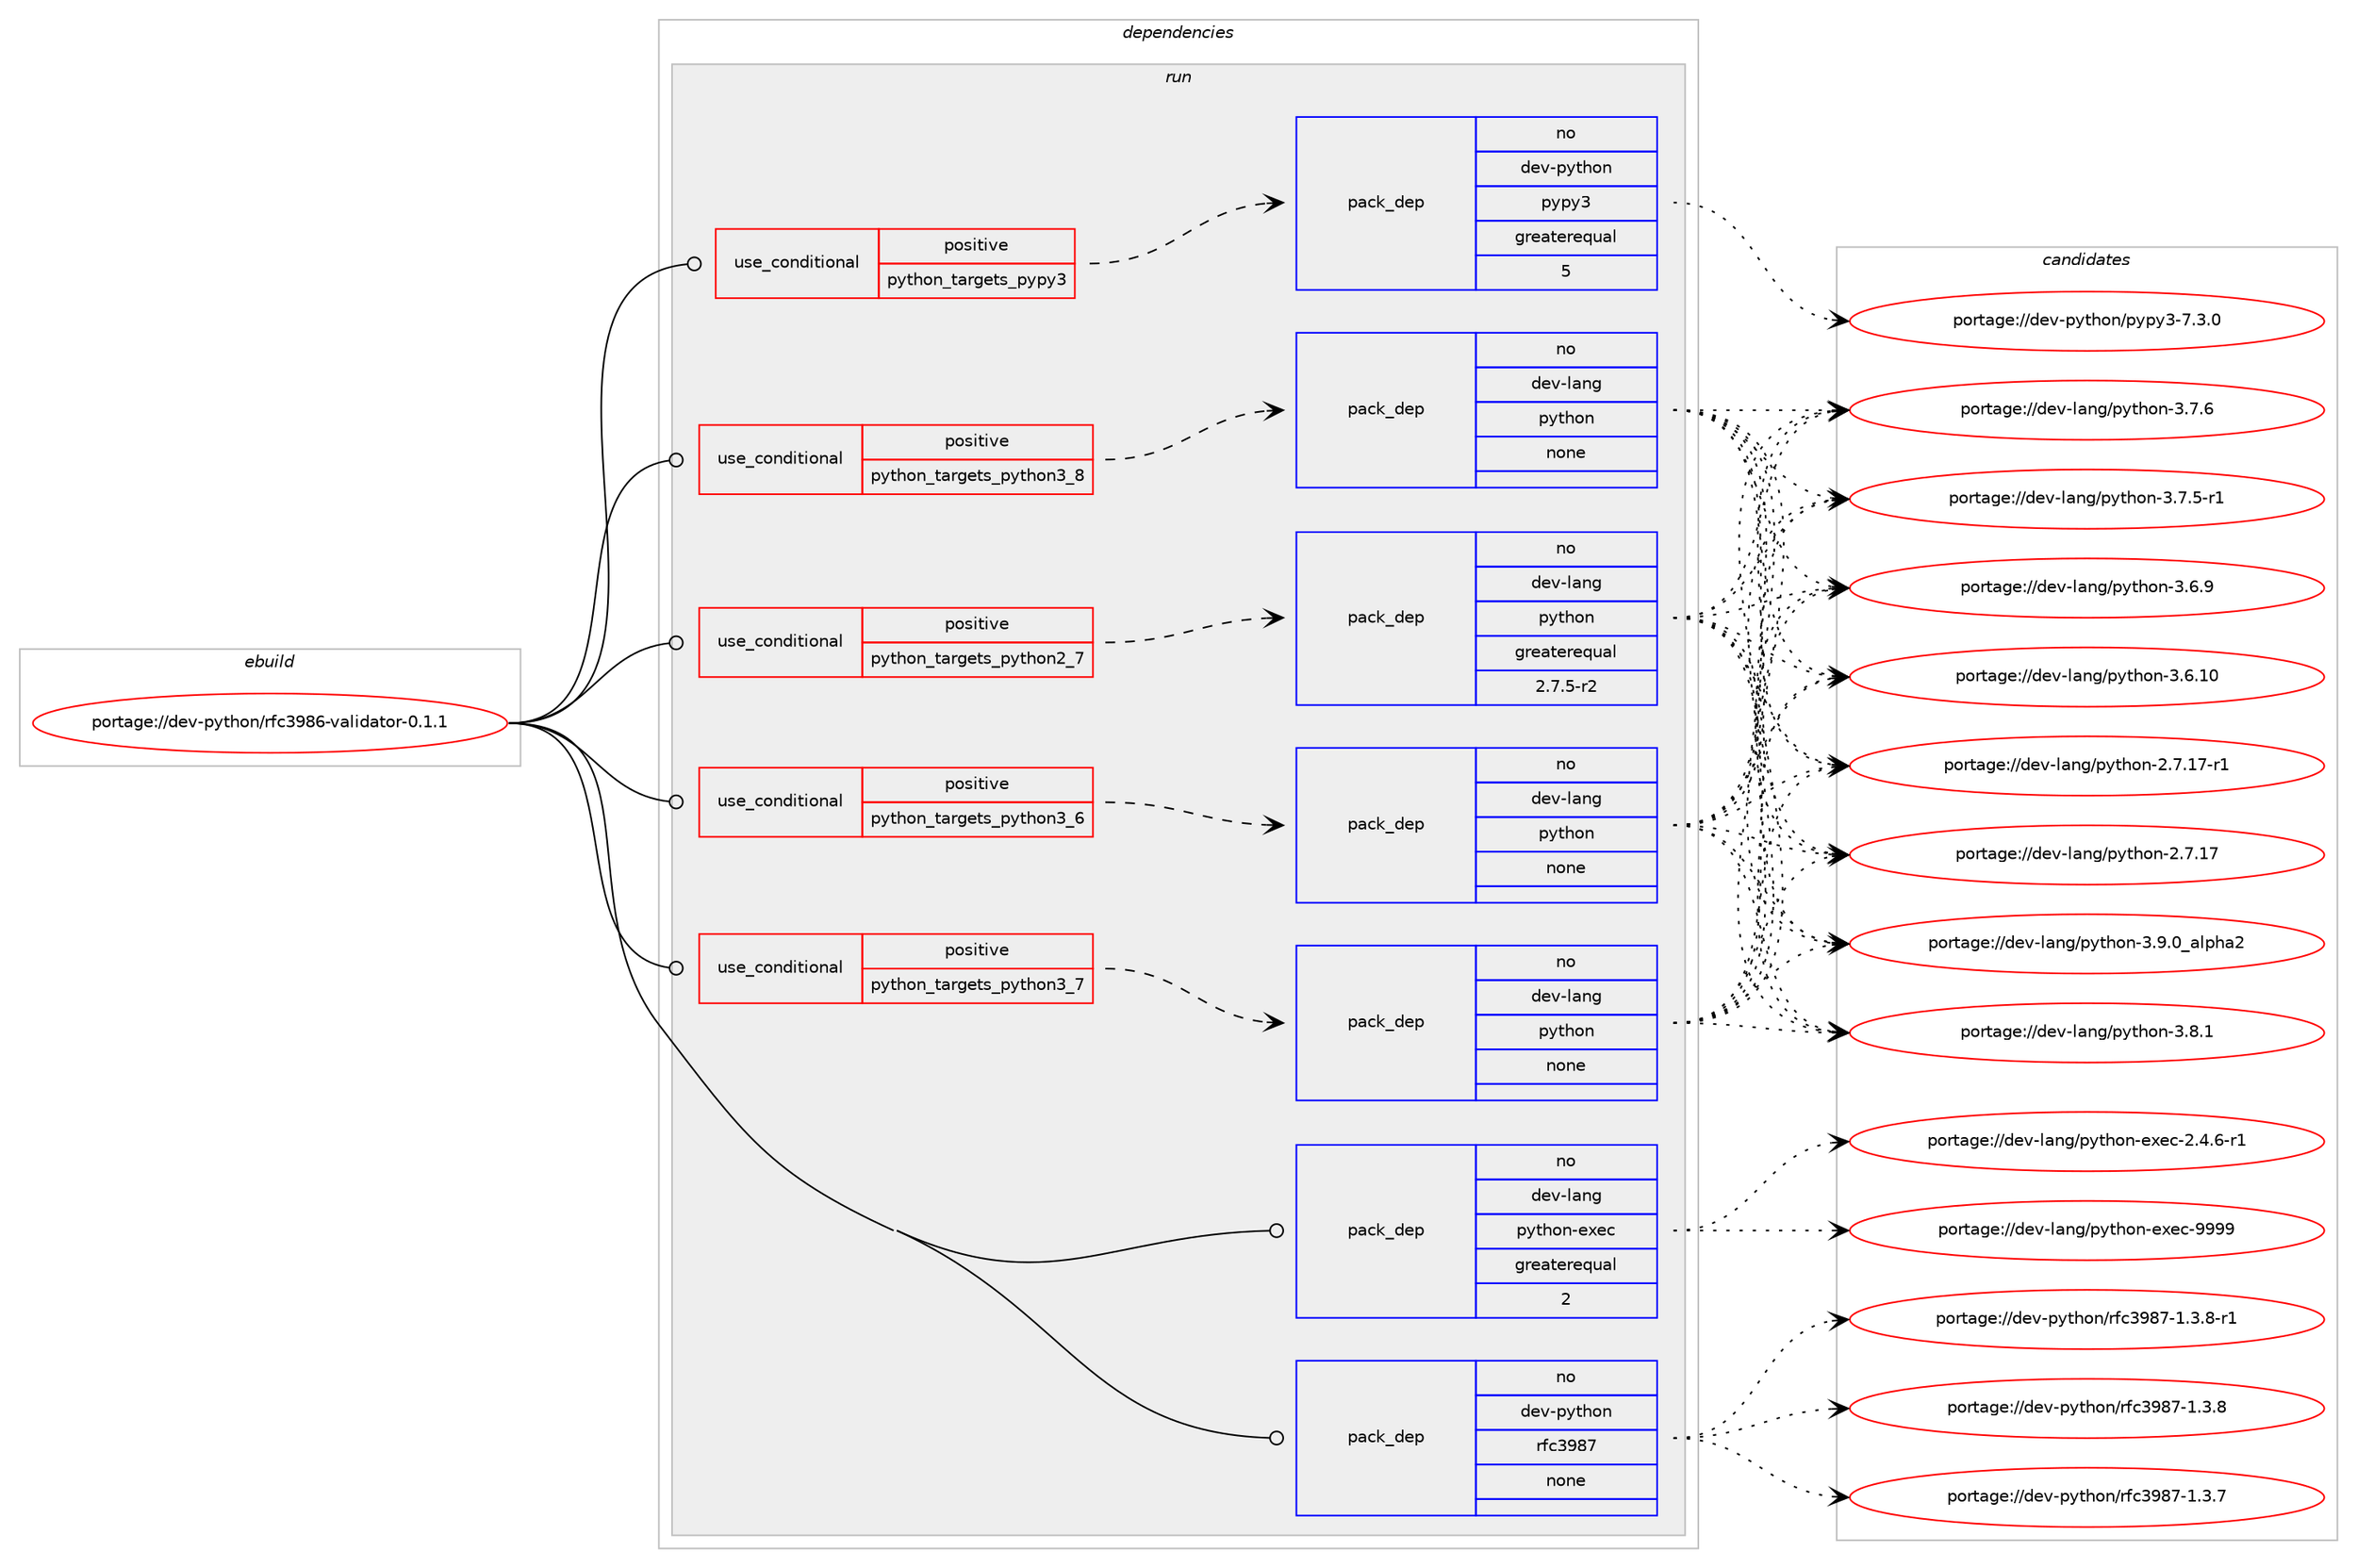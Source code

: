 digraph prolog {

# *************
# Graph options
# *************

newrank=true;
concentrate=true;
compound=true;
graph [rankdir=LR,fontname=Helvetica,fontsize=10,ranksep=1.5];#, ranksep=2.5, nodesep=0.2];
edge  [arrowhead=vee];
node  [fontname=Helvetica,fontsize=10];

# **********
# The ebuild
# **********

subgraph cluster_leftcol {
color=gray;
label=<<i>ebuild</i>>;
id [label="portage://dev-python/rfc3986-validator-0.1.1", color=red, width=4, href="../dev-python/rfc3986-validator-0.1.1.svg"];
}

# ****************
# The dependencies
# ****************

subgraph cluster_midcol {
color=gray;
label=<<i>dependencies</i>>;
subgraph cluster_compile {
fillcolor="#eeeeee";
style=filled;
label=<<i>compile</i>>;
}
subgraph cluster_compileandrun {
fillcolor="#eeeeee";
style=filled;
label=<<i>compile and run</i>>;
}
subgraph cluster_run {
fillcolor="#eeeeee";
style=filled;
label=<<i>run</i>>;
subgraph cond106590 {
dependency427741 [label=<<TABLE BORDER="0" CELLBORDER="1" CELLSPACING="0" CELLPADDING="4"><TR><TD ROWSPAN="3" CELLPADDING="10">use_conditional</TD></TR><TR><TD>positive</TD></TR><TR><TD>python_targets_pypy3</TD></TR></TABLE>>, shape=none, color=red];
subgraph pack316253 {
dependency427742 [label=<<TABLE BORDER="0" CELLBORDER="1" CELLSPACING="0" CELLPADDING="4" WIDTH="220"><TR><TD ROWSPAN="6" CELLPADDING="30">pack_dep</TD></TR><TR><TD WIDTH="110">no</TD></TR><TR><TD>dev-python</TD></TR><TR><TD>pypy3</TD></TR><TR><TD>greaterequal</TD></TR><TR><TD>5</TD></TR></TABLE>>, shape=none, color=blue];
}
dependency427741:e -> dependency427742:w [weight=20,style="dashed",arrowhead="vee"];
}
id:e -> dependency427741:w [weight=20,style="solid",arrowhead="odot"];
subgraph cond106591 {
dependency427743 [label=<<TABLE BORDER="0" CELLBORDER="1" CELLSPACING="0" CELLPADDING="4"><TR><TD ROWSPAN="3" CELLPADDING="10">use_conditional</TD></TR><TR><TD>positive</TD></TR><TR><TD>python_targets_python2_7</TD></TR></TABLE>>, shape=none, color=red];
subgraph pack316254 {
dependency427744 [label=<<TABLE BORDER="0" CELLBORDER="1" CELLSPACING="0" CELLPADDING="4" WIDTH="220"><TR><TD ROWSPAN="6" CELLPADDING="30">pack_dep</TD></TR><TR><TD WIDTH="110">no</TD></TR><TR><TD>dev-lang</TD></TR><TR><TD>python</TD></TR><TR><TD>greaterequal</TD></TR><TR><TD>2.7.5-r2</TD></TR></TABLE>>, shape=none, color=blue];
}
dependency427743:e -> dependency427744:w [weight=20,style="dashed",arrowhead="vee"];
}
id:e -> dependency427743:w [weight=20,style="solid",arrowhead="odot"];
subgraph cond106592 {
dependency427745 [label=<<TABLE BORDER="0" CELLBORDER="1" CELLSPACING="0" CELLPADDING="4"><TR><TD ROWSPAN="3" CELLPADDING="10">use_conditional</TD></TR><TR><TD>positive</TD></TR><TR><TD>python_targets_python3_6</TD></TR></TABLE>>, shape=none, color=red];
subgraph pack316255 {
dependency427746 [label=<<TABLE BORDER="0" CELLBORDER="1" CELLSPACING="0" CELLPADDING="4" WIDTH="220"><TR><TD ROWSPAN="6" CELLPADDING="30">pack_dep</TD></TR><TR><TD WIDTH="110">no</TD></TR><TR><TD>dev-lang</TD></TR><TR><TD>python</TD></TR><TR><TD>none</TD></TR><TR><TD></TD></TR></TABLE>>, shape=none, color=blue];
}
dependency427745:e -> dependency427746:w [weight=20,style="dashed",arrowhead="vee"];
}
id:e -> dependency427745:w [weight=20,style="solid",arrowhead="odot"];
subgraph cond106593 {
dependency427747 [label=<<TABLE BORDER="0" CELLBORDER="1" CELLSPACING="0" CELLPADDING="4"><TR><TD ROWSPAN="3" CELLPADDING="10">use_conditional</TD></TR><TR><TD>positive</TD></TR><TR><TD>python_targets_python3_7</TD></TR></TABLE>>, shape=none, color=red];
subgraph pack316256 {
dependency427748 [label=<<TABLE BORDER="0" CELLBORDER="1" CELLSPACING="0" CELLPADDING="4" WIDTH="220"><TR><TD ROWSPAN="6" CELLPADDING="30">pack_dep</TD></TR><TR><TD WIDTH="110">no</TD></TR><TR><TD>dev-lang</TD></TR><TR><TD>python</TD></TR><TR><TD>none</TD></TR><TR><TD></TD></TR></TABLE>>, shape=none, color=blue];
}
dependency427747:e -> dependency427748:w [weight=20,style="dashed",arrowhead="vee"];
}
id:e -> dependency427747:w [weight=20,style="solid",arrowhead="odot"];
subgraph cond106594 {
dependency427749 [label=<<TABLE BORDER="0" CELLBORDER="1" CELLSPACING="0" CELLPADDING="4"><TR><TD ROWSPAN="3" CELLPADDING="10">use_conditional</TD></TR><TR><TD>positive</TD></TR><TR><TD>python_targets_python3_8</TD></TR></TABLE>>, shape=none, color=red];
subgraph pack316257 {
dependency427750 [label=<<TABLE BORDER="0" CELLBORDER="1" CELLSPACING="0" CELLPADDING="4" WIDTH="220"><TR><TD ROWSPAN="6" CELLPADDING="30">pack_dep</TD></TR><TR><TD WIDTH="110">no</TD></TR><TR><TD>dev-lang</TD></TR><TR><TD>python</TD></TR><TR><TD>none</TD></TR><TR><TD></TD></TR></TABLE>>, shape=none, color=blue];
}
dependency427749:e -> dependency427750:w [weight=20,style="dashed",arrowhead="vee"];
}
id:e -> dependency427749:w [weight=20,style="solid",arrowhead="odot"];
subgraph pack316258 {
dependency427751 [label=<<TABLE BORDER="0" CELLBORDER="1" CELLSPACING="0" CELLPADDING="4" WIDTH="220"><TR><TD ROWSPAN="6" CELLPADDING="30">pack_dep</TD></TR><TR><TD WIDTH="110">no</TD></TR><TR><TD>dev-lang</TD></TR><TR><TD>python-exec</TD></TR><TR><TD>greaterequal</TD></TR><TR><TD>2</TD></TR></TABLE>>, shape=none, color=blue];
}
id:e -> dependency427751:w [weight=20,style="solid",arrowhead="odot"];
subgraph pack316259 {
dependency427752 [label=<<TABLE BORDER="0" CELLBORDER="1" CELLSPACING="0" CELLPADDING="4" WIDTH="220"><TR><TD ROWSPAN="6" CELLPADDING="30">pack_dep</TD></TR><TR><TD WIDTH="110">no</TD></TR><TR><TD>dev-python</TD></TR><TR><TD>rfc3987</TD></TR><TR><TD>none</TD></TR><TR><TD></TD></TR></TABLE>>, shape=none, color=blue];
}
id:e -> dependency427752:w [weight=20,style="solid",arrowhead="odot"];
}
}

# **************
# The candidates
# **************

subgraph cluster_choices {
rank=same;
color=gray;
label=<<i>candidates</i>>;

subgraph choice316253 {
color=black;
nodesep=1;
choice100101118451121211161041111104711212111212151455546514648 [label="portage://dev-python/pypy3-7.3.0", color=red, width=4,href="../dev-python/pypy3-7.3.0.svg"];
dependency427742:e -> choice100101118451121211161041111104711212111212151455546514648:w [style=dotted,weight="100"];
}
subgraph choice316254 {
color=black;
nodesep=1;
choice10010111845108971101034711212111610411111045514657464895971081121049750 [label="portage://dev-lang/python-3.9.0_alpha2", color=red, width=4,href="../dev-lang/python-3.9.0_alpha2.svg"];
choice100101118451089711010347112121116104111110455146564649 [label="portage://dev-lang/python-3.8.1", color=red, width=4,href="../dev-lang/python-3.8.1.svg"];
choice100101118451089711010347112121116104111110455146554654 [label="portage://dev-lang/python-3.7.6", color=red, width=4,href="../dev-lang/python-3.7.6.svg"];
choice1001011184510897110103471121211161041111104551465546534511449 [label="portage://dev-lang/python-3.7.5-r1", color=red, width=4,href="../dev-lang/python-3.7.5-r1.svg"];
choice100101118451089711010347112121116104111110455146544657 [label="portage://dev-lang/python-3.6.9", color=red, width=4,href="../dev-lang/python-3.6.9.svg"];
choice10010111845108971101034711212111610411111045514654464948 [label="portage://dev-lang/python-3.6.10", color=red, width=4,href="../dev-lang/python-3.6.10.svg"];
choice100101118451089711010347112121116104111110455046554649554511449 [label="portage://dev-lang/python-2.7.17-r1", color=red, width=4,href="../dev-lang/python-2.7.17-r1.svg"];
choice10010111845108971101034711212111610411111045504655464955 [label="portage://dev-lang/python-2.7.17", color=red, width=4,href="../dev-lang/python-2.7.17.svg"];
dependency427744:e -> choice10010111845108971101034711212111610411111045514657464895971081121049750:w [style=dotted,weight="100"];
dependency427744:e -> choice100101118451089711010347112121116104111110455146564649:w [style=dotted,weight="100"];
dependency427744:e -> choice100101118451089711010347112121116104111110455146554654:w [style=dotted,weight="100"];
dependency427744:e -> choice1001011184510897110103471121211161041111104551465546534511449:w [style=dotted,weight="100"];
dependency427744:e -> choice100101118451089711010347112121116104111110455146544657:w [style=dotted,weight="100"];
dependency427744:e -> choice10010111845108971101034711212111610411111045514654464948:w [style=dotted,weight="100"];
dependency427744:e -> choice100101118451089711010347112121116104111110455046554649554511449:w [style=dotted,weight="100"];
dependency427744:e -> choice10010111845108971101034711212111610411111045504655464955:w [style=dotted,weight="100"];
}
subgraph choice316255 {
color=black;
nodesep=1;
choice10010111845108971101034711212111610411111045514657464895971081121049750 [label="portage://dev-lang/python-3.9.0_alpha2", color=red, width=4,href="../dev-lang/python-3.9.0_alpha2.svg"];
choice100101118451089711010347112121116104111110455146564649 [label="portage://dev-lang/python-3.8.1", color=red, width=4,href="../dev-lang/python-3.8.1.svg"];
choice100101118451089711010347112121116104111110455146554654 [label="portage://dev-lang/python-3.7.6", color=red, width=4,href="../dev-lang/python-3.7.6.svg"];
choice1001011184510897110103471121211161041111104551465546534511449 [label="portage://dev-lang/python-3.7.5-r1", color=red, width=4,href="../dev-lang/python-3.7.5-r1.svg"];
choice100101118451089711010347112121116104111110455146544657 [label="portage://dev-lang/python-3.6.9", color=red, width=4,href="../dev-lang/python-3.6.9.svg"];
choice10010111845108971101034711212111610411111045514654464948 [label="portage://dev-lang/python-3.6.10", color=red, width=4,href="../dev-lang/python-3.6.10.svg"];
choice100101118451089711010347112121116104111110455046554649554511449 [label="portage://dev-lang/python-2.7.17-r1", color=red, width=4,href="../dev-lang/python-2.7.17-r1.svg"];
choice10010111845108971101034711212111610411111045504655464955 [label="portage://dev-lang/python-2.7.17", color=red, width=4,href="../dev-lang/python-2.7.17.svg"];
dependency427746:e -> choice10010111845108971101034711212111610411111045514657464895971081121049750:w [style=dotted,weight="100"];
dependency427746:e -> choice100101118451089711010347112121116104111110455146564649:w [style=dotted,weight="100"];
dependency427746:e -> choice100101118451089711010347112121116104111110455146554654:w [style=dotted,weight="100"];
dependency427746:e -> choice1001011184510897110103471121211161041111104551465546534511449:w [style=dotted,weight="100"];
dependency427746:e -> choice100101118451089711010347112121116104111110455146544657:w [style=dotted,weight="100"];
dependency427746:e -> choice10010111845108971101034711212111610411111045514654464948:w [style=dotted,weight="100"];
dependency427746:e -> choice100101118451089711010347112121116104111110455046554649554511449:w [style=dotted,weight="100"];
dependency427746:e -> choice10010111845108971101034711212111610411111045504655464955:w [style=dotted,weight="100"];
}
subgraph choice316256 {
color=black;
nodesep=1;
choice10010111845108971101034711212111610411111045514657464895971081121049750 [label="portage://dev-lang/python-3.9.0_alpha2", color=red, width=4,href="../dev-lang/python-3.9.0_alpha2.svg"];
choice100101118451089711010347112121116104111110455146564649 [label="portage://dev-lang/python-3.8.1", color=red, width=4,href="../dev-lang/python-3.8.1.svg"];
choice100101118451089711010347112121116104111110455146554654 [label="portage://dev-lang/python-3.7.6", color=red, width=4,href="../dev-lang/python-3.7.6.svg"];
choice1001011184510897110103471121211161041111104551465546534511449 [label="portage://dev-lang/python-3.7.5-r1", color=red, width=4,href="../dev-lang/python-3.7.5-r1.svg"];
choice100101118451089711010347112121116104111110455146544657 [label="portage://dev-lang/python-3.6.9", color=red, width=4,href="../dev-lang/python-3.6.9.svg"];
choice10010111845108971101034711212111610411111045514654464948 [label="portage://dev-lang/python-3.6.10", color=red, width=4,href="../dev-lang/python-3.6.10.svg"];
choice100101118451089711010347112121116104111110455046554649554511449 [label="portage://dev-lang/python-2.7.17-r1", color=red, width=4,href="../dev-lang/python-2.7.17-r1.svg"];
choice10010111845108971101034711212111610411111045504655464955 [label="portage://dev-lang/python-2.7.17", color=red, width=4,href="../dev-lang/python-2.7.17.svg"];
dependency427748:e -> choice10010111845108971101034711212111610411111045514657464895971081121049750:w [style=dotted,weight="100"];
dependency427748:e -> choice100101118451089711010347112121116104111110455146564649:w [style=dotted,weight="100"];
dependency427748:e -> choice100101118451089711010347112121116104111110455146554654:w [style=dotted,weight="100"];
dependency427748:e -> choice1001011184510897110103471121211161041111104551465546534511449:w [style=dotted,weight="100"];
dependency427748:e -> choice100101118451089711010347112121116104111110455146544657:w [style=dotted,weight="100"];
dependency427748:e -> choice10010111845108971101034711212111610411111045514654464948:w [style=dotted,weight="100"];
dependency427748:e -> choice100101118451089711010347112121116104111110455046554649554511449:w [style=dotted,weight="100"];
dependency427748:e -> choice10010111845108971101034711212111610411111045504655464955:w [style=dotted,weight="100"];
}
subgraph choice316257 {
color=black;
nodesep=1;
choice10010111845108971101034711212111610411111045514657464895971081121049750 [label="portage://dev-lang/python-3.9.0_alpha2", color=red, width=4,href="../dev-lang/python-3.9.0_alpha2.svg"];
choice100101118451089711010347112121116104111110455146564649 [label="portage://dev-lang/python-3.8.1", color=red, width=4,href="../dev-lang/python-3.8.1.svg"];
choice100101118451089711010347112121116104111110455146554654 [label="portage://dev-lang/python-3.7.6", color=red, width=4,href="../dev-lang/python-3.7.6.svg"];
choice1001011184510897110103471121211161041111104551465546534511449 [label="portage://dev-lang/python-3.7.5-r1", color=red, width=4,href="../dev-lang/python-3.7.5-r1.svg"];
choice100101118451089711010347112121116104111110455146544657 [label="portage://dev-lang/python-3.6.9", color=red, width=4,href="../dev-lang/python-3.6.9.svg"];
choice10010111845108971101034711212111610411111045514654464948 [label="portage://dev-lang/python-3.6.10", color=red, width=4,href="../dev-lang/python-3.6.10.svg"];
choice100101118451089711010347112121116104111110455046554649554511449 [label="portage://dev-lang/python-2.7.17-r1", color=red, width=4,href="../dev-lang/python-2.7.17-r1.svg"];
choice10010111845108971101034711212111610411111045504655464955 [label="portage://dev-lang/python-2.7.17", color=red, width=4,href="../dev-lang/python-2.7.17.svg"];
dependency427750:e -> choice10010111845108971101034711212111610411111045514657464895971081121049750:w [style=dotted,weight="100"];
dependency427750:e -> choice100101118451089711010347112121116104111110455146564649:w [style=dotted,weight="100"];
dependency427750:e -> choice100101118451089711010347112121116104111110455146554654:w [style=dotted,weight="100"];
dependency427750:e -> choice1001011184510897110103471121211161041111104551465546534511449:w [style=dotted,weight="100"];
dependency427750:e -> choice100101118451089711010347112121116104111110455146544657:w [style=dotted,weight="100"];
dependency427750:e -> choice10010111845108971101034711212111610411111045514654464948:w [style=dotted,weight="100"];
dependency427750:e -> choice100101118451089711010347112121116104111110455046554649554511449:w [style=dotted,weight="100"];
dependency427750:e -> choice10010111845108971101034711212111610411111045504655464955:w [style=dotted,weight="100"];
}
subgraph choice316258 {
color=black;
nodesep=1;
choice10010111845108971101034711212111610411111045101120101994557575757 [label="portage://dev-lang/python-exec-9999", color=red, width=4,href="../dev-lang/python-exec-9999.svg"];
choice10010111845108971101034711212111610411111045101120101994550465246544511449 [label="portage://dev-lang/python-exec-2.4.6-r1", color=red, width=4,href="../dev-lang/python-exec-2.4.6-r1.svg"];
dependency427751:e -> choice10010111845108971101034711212111610411111045101120101994557575757:w [style=dotted,weight="100"];
dependency427751:e -> choice10010111845108971101034711212111610411111045101120101994550465246544511449:w [style=dotted,weight="100"];
}
subgraph choice316259 {
color=black;
nodesep=1;
choice100101118451121211161041111104711410299515756554549465146564511449 [label="portage://dev-python/rfc3987-1.3.8-r1", color=red, width=4,href="../dev-python/rfc3987-1.3.8-r1.svg"];
choice10010111845112121116104111110471141029951575655454946514656 [label="portage://dev-python/rfc3987-1.3.8", color=red, width=4,href="../dev-python/rfc3987-1.3.8.svg"];
choice10010111845112121116104111110471141029951575655454946514655 [label="portage://dev-python/rfc3987-1.3.7", color=red, width=4,href="../dev-python/rfc3987-1.3.7.svg"];
dependency427752:e -> choice100101118451121211161041111104711410299515756554549465146564511449:w [style=dotted,weight="100"];
dependency427752:e -> choice10010111845112121116104111110471141029951575655454946514656:w [style=dotted,weight="100"];
dependency427752:e -> choice10010111845112121116104111110471141029951575655454946514655:w [style=dotted,weight="100"];
}
}

}
